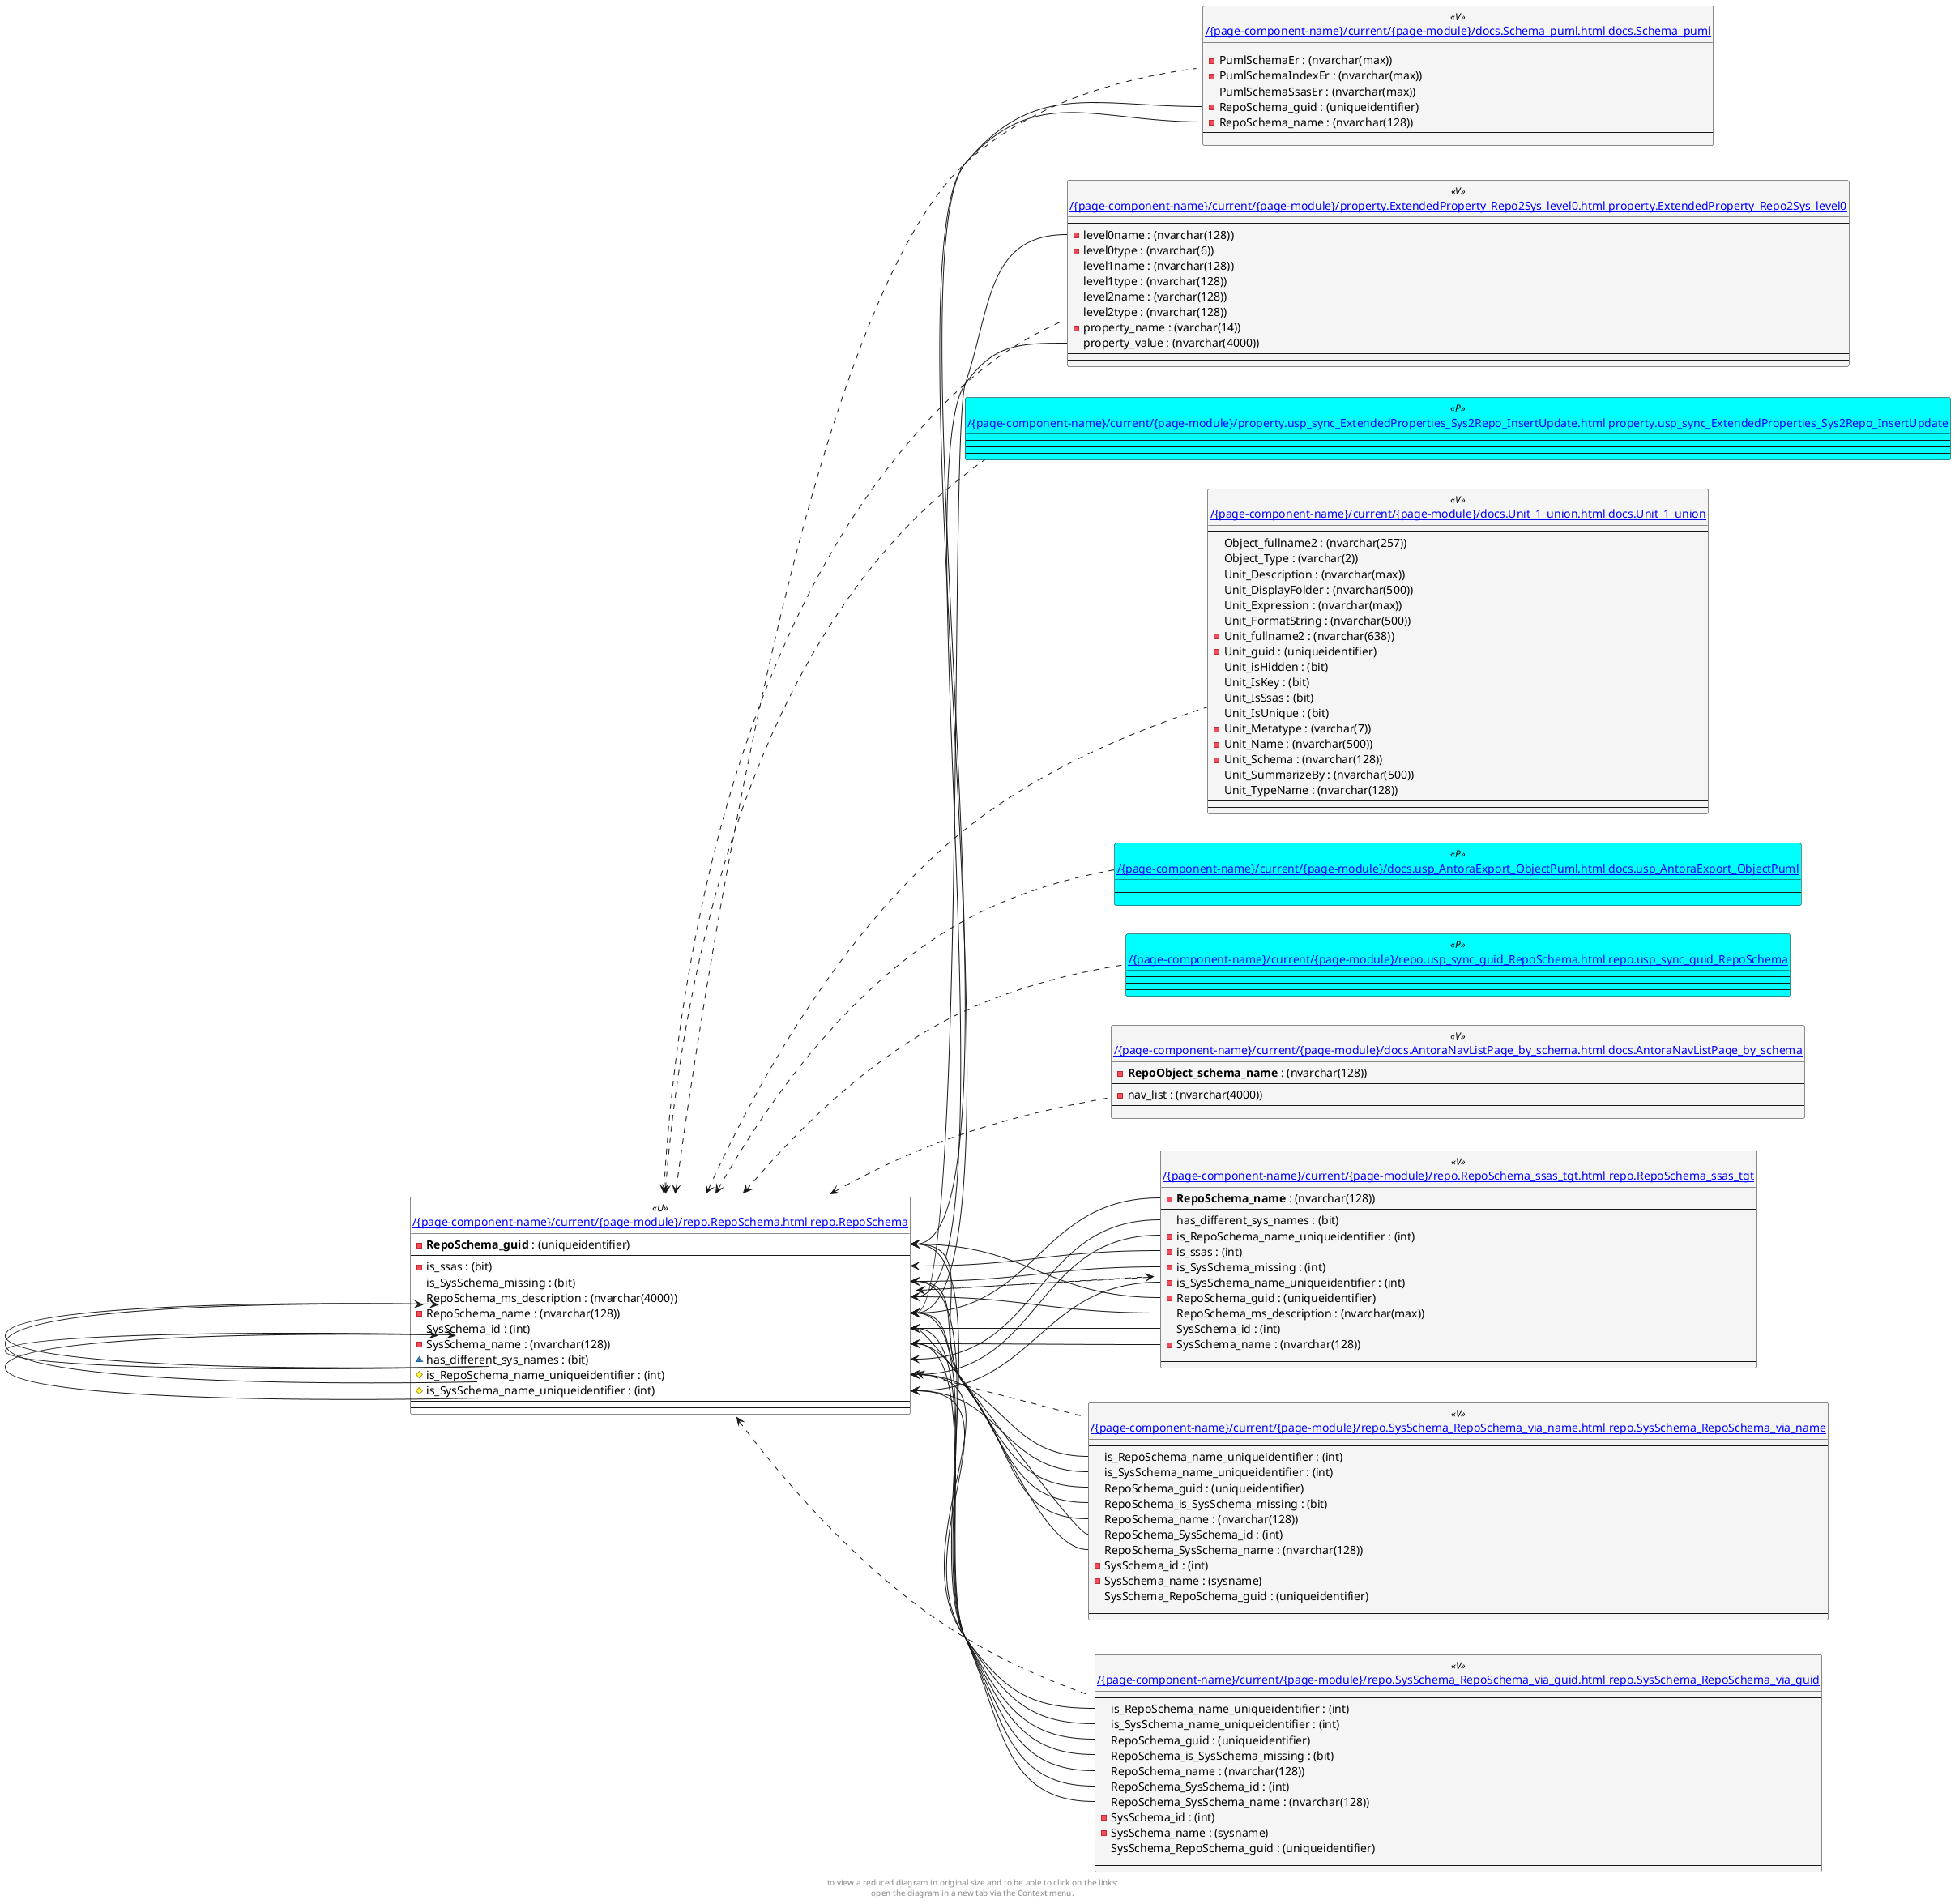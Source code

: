 @startuml
left to right direction
'top to bottom direction
hide circle
'avoide "." issues:
set namespaceSeparator none


skinparam class {
  BackgroundColor White
  BackgroundColor<<FN>> Yellow
  BackgroundColor<<FS>> Yellow
  BackgroundColor<<FT>> LightGray
  BackgroundColor<<IF>> Yellow
  BackgroundColor<<IS>> Yellow
  BackgroundColor<<P>> Aqua
  BackgroundColor<<PC>> Aqua
  BackgroundColor<<SN>> Yellow
  BackgroundColor<<SO>> SlateBlue
  BackgroundColor<<TF>> LightGray
  BackgroundColor<<TR>> Tomato
  BackgroundColor<<U>> White
  BackgroundColor<<V>> WhiteSmoke
  BackgroundColor<<X>> Aqua
}


entity "[[{site-url}/{page-component-name}/current/{page-module}/docs.AntoraNavListPage_by_schema.html docs.AntoraNavListPage_by_schema]]" as docs.AntoraNavListPage_by_schema << V >> {
  - **RepoObject_schema_name** : (nvarchar(128))
  --
  - nav_list : (nvarchar(4000))
  --
  --
}

entity "[[{site-url}/{page-component-name}/current/{page-module}/docs.Schema_puml.html docs.Schema_puml]]" as docs.Schema_puml << V >> {
  --
  - PumlSchemaEr : (nvarchar(max))
  - PumlSchemaIndexEr : (nvarchar(max))
  PumlSchemaSsasEr : (nvarchar(max))
  - RepoSchema_guid : (uniqueidentifier)
  - RepoSchema_name : (nvarchar(128))
  --
  --
}

entity "[[{site-url}/{page-component-name}/current/{page-module}/docs.Unit_1_union.html docs.Unit_1_union]]" as docs.Unit_1_union << V >> {
  --
  Object_fullname2 : (nvarchar(257))
  Object_Type : (varchar(2))
  Unit_Description : (nvarchar(max))
  Unit_DisplayFolder : (nvarchar(500))
  Unit_Expression : (nvarchar(max))
  Unit_FormatString : (nvarchar(500))
  - Unit_fullname2 : (nvarchar(638))
  - Unit_guid : (uniqueidentifier)
  Unit_isHidden : (bit)
  Unit_IsKey : (bit)
  Unit_IsSsas : (bit)
  Unit_IsUnique : (bit)
  - Unit_Metatype : (varchar(7))
  - Unit_Name : (nvarchar(500))
  - Unit_Schema : (nvarchar(128))
  Unit_SummarizeBy : (nvarchar(500))
  Unit_TypeName : (nvarchar(128))
  --
  --
}

entity "[[{site-url}/{page-component-name}/current/{page-module}/docs.usp_AntoraExport_ObjectPuml.html docs.usp_AntoraExport_ObjectPuml]]" as docs.usp_AntoraExport_ObjectPuml << P >> {
  --
  --
  --
}

entity "[[{site-url}/{page-component-name}/current/{page-module}/property.ExtendedProperty_Repo2Sys_level0.html property.ExtendedProperty_Repo2Sys_level0]]" as property.ExtendedProperty_Repo2Sys_level0 << V >> {
  --
  - level0name : (nvarchar(128))
  - level0type : (nvarchar(6))
  level1name : (nvarchar(128))
  level1type : (nvarchar(128))
  level2name : (varchar(128))
  level2type : (nvarchar(128))
  - property_name : (varchar(14))
  property_value : (nvarchar(4000))
  --
  --
}

entity "[[{site-url}/{page-component-name}/current/{page-module}/property.usp_sync_ExtendedProperties_Sys2Repo_InsertUpdate.html property.usp_sync_ExtendedProperties_Sys2Repo_InsertUpdate]]" as property.usp_sync_ExtendedProperties_Sys2Repo_InsertUpdate << P >> {
  --
  --
  --
}

entity "[[{site-url}/{page-component-name}/current/{page-module}/repo.RepoSchema.html repo.RepoSchema]]" as repo.RepoSchema << U >> {
  - **RepoSchema_guid** : (uniqueidentifier)
  --
  - is_ssas : (bit)
  is_SysSchema_missing : (bit)
  RepoSchema_ms_description : (nvarchar(4000))
  - RepoSchema_name : (nvarchar(128))
  SysSchema_id : (int)
  - SysSchema_name : (nvarchar(128))
  ~ has_different_sys_names : (bit)
  # is_RepoSchema_name_uniqueidentifier : (int)
  # is_SysSchema_name_uniqueidentifier : (int)
  --
  --
}

entity "[[{site-url}/{page-component-name}/current/{page-module}/repo.RepoSchema_ssas_tgt.html repo.RepoSchema_ssas_tgt]]" as repo.RepoSchema_ssas_tgt << V >> {
  - **RepoSchema_name** : (nvarchar(128))
  --
  has_different_sys_names : (bit)
  - is_RepoSchema_name_uniqueidentifier : (int)
  - is_ssas : (int)
  - is_SysSchema_missing : (int)
  - is_SysSchema_name_uniqueidentifier : (int)
  - RepoSchema_guid : (uniqueidentifier)
  RepoSchema_ms_description : (nvarchar(max))
  SysSchema_id : (int)
  - SysSchema_name : (nvarchar(128))
  --
  --
}

entity "[[{site-url}/{page-component-name}/current/{page-module}/repo.SysSchema_RepoSchema_via_guid.html repo.SysSchema_RepoSchema_via_guid]]" as repo.SysSchema_RepoSchema_via_guid << V >> {
  --
  is_RepoSchema_name_uniqueidentifier : (int)
  is_SysSchema_name_uniqueidentifier : (int)
  RepoSchema_guid : (uniqueidentifier)
  RepoSchema_is_SysSchema_missing : (bit)
  RepoSchema_name : (nvarchar(128))
  RepoSchema_SysSchema_id : (int)
  RepoSchema_SysSchema_name : (nvarchar(128))
  - SysSchema_id : (int)
  - SysSchema_name : (sysname)
  SysSchema_RepoSchema_guid : (uniqueidentifier)
  --
  --
}

entity "[[{site-url}/{page-component-name}/current/{page-module}/repo.SysSchema_RepoSchema_via_name.html repo.SysSchema_RepoSchema_via_name]]" as repo.SysSchema_RepoSchema_via_name << V >> {
  --
  is_RepoSchema_name_uniqueidentifier : (int)
  is_SysSchema_name_uniqueidentifier : (int)
  RepoSchema_guid : (uniqueidentifier)
  RepoSchema_is_SysSchema_missing : (bit)
  RepoSchema_name : (nvarchar(128))
  RepoSchema_SysSchema_id : (int)
  RepoSchema_SysSchema_name : (nvarchar(128))
  - SysSchema_id : (int)
  - SysSchema_name : (sysname)
  SysSchema_RepoSchema_guid : (uniqueidentifier)
  --
  --
}

entity "[[{site-url}/{page-component-name}/current/{page-module}/repo.usp_sync_guid_RepoSchema.html repo.usp_sync_guid_RepoSchema]]" as repo.usp_sync_guid_RepoSchema << P >> {
  --
  --
  --
}

repo.RepoSchema <.. property.usp_sync_ExtendedProperties_Sys2Repo_InsertUpdate
repo.RepoSchema <.. docs.AntoraNavListPage_by_schema
repo.RepoSchema <.. repo.SysSchema_RepoSchema_via_guid
repo.RepoSchema <.. docs.usp_AntoraExport_ObjectPuml
repo.RepoSchema <.. repo.SysSchema_RepoSchema_via_name
repo.RepoSchema <.. repo.usp_sync_guid_RepoSchema
repo.RepoSchema <.. property.ExtendedProperty_Repo2Sys_level0
repo.RepoSchema <.. repo.RepoSchema_ssas_tgt
repo.RepoSchema <.. docs.Schema_puml
repo.RepoSchema <.. docs.Unit_1_union
repo.RepoSchema_ssas_tgt <.. repo.RepoSchema
repo.RepoSchema::has_different_sys_names <-- repo.RepoSchema_ssas_tgt::has_different_sys_names
repo.RepoSchema::is_RepoSchema_name_uniqueidentifier <-- repo.SysSchema_RepoSchema_via_guid::is_RepoSchema_name_uniqueidentifier
repo.RepoSchema::is_RepoSchema_name_uniqueidentifier <-- repo.SysSchema_RepoSchema_via_name::is_RepoSchema_name_uniqueidentifier
repo.RepoSchema::is_RepoSchema_name_uniqueidentifier <-- repo.RepoSchema_ssas_tgt::is_RepoSchema_name_uniqueidentifier
repo.RepoSchema::is_ssas <-- repo.RepoSchema_ssas_tgt::is_ssas
repo.RepoSchema::is_SysSchema_missing <-- repo.SysSchema_RepoSchema_via_guid::RepoSchema_is_SysSchema_missing
repo.RepoSchema::is_SysSchema_missing <-- repo.SysSchema_RepoSchema_via_name::RepoSchema_is_SysSchema_missing
repo.RepoSchema::is_SysSchema_missing <-- repo.RepoSchema_ssas_tgt::is_SysSchema_missing
repo.RepoSchema::is_SysSchema_name_uniqueidentifier <-- repo.SysSchema_RepoSchema_via_guid::is_SysSchema_name_uniqueidentifier
repo.RepoSchema::is_SysSchema_name_uniqueidentifier <-- repo.SysSchema_RepoSchema_via_name::is_SysSchema_name_uniqueidentifier
repo.RepoSchema::is_SysSchema_name_uniqueidentifier <-- repo.RepoSchema_ssas_tgt::is_SysSchema_name_uniqueidentifier
repo.RepoSchema::RepoSchema_guid <-- repo.SysSchema_RepoSchema_via_guid::RepoSchema_guid
repo.RepoSchema::RepoSchema_guid <-- repo.SysSchema_RepoSchema_via_name::RepoSchema_guid
repo.RepoSchema::RepoSchema_guid <-- repo.RepoSchema_ssas_tgt::RepoSchema_guid
repo.RepoSchema::RepoSchema_guid <-- docs.Schema_puml::RepoSchema_guid
repo.RepoSchema::RepoSchema_ms_description <-- property.ExtendedProperty_Repo2Sys_level0::property_value
repo.RepoSchema::RepoSchema_ms_description <-- repo.RepoSchema_ssas_tgt::RepoSchema_ms_description
repo.RepoSchema::RepoSchema_name <-- repo.RepoSchema::has_different_sys_names
repo.RepoSchema::RepoSchema_name <-- repo.RepoSchema::is_RepoSchema_name_uniqueidentifier
repo.RepoSchema::RepoSchema_name <-- repo.SysSchema_RepoSchema_via_guid::RepoSchema_name
repo.RepoSchema::RepoSchema_name <-- repo.SysSchema_RepoSchema_via_name::RepoSchema_name
repo.RepoSchema::RepoSchema_name <-- property.ExtendedProperty_Repo2Sys_level0::level0name
repo.RepoSchema::RepoSchema_name <-- repo.RepoSchema_ssas_tgt::RepoSchema_name
repo.RepoSchema::RepoSchema_name <-- docs.Schema_puml::RepoSchema_name
repo.RepoSchema::SysSchema_id <-- repo.SysSchema_RepoSchema_via_guid::RepoSchema_SysSchema_id
repo.RepoSchema::SysSchema_id <-- repo.SysSchema_RepoSchema_via_name::RepoSchema_SysSchema_id
repo.RepoSchema::SysSchema_id <-- repo.RepoSchema_ssas_tgt::SysSchema_id
repo.RepoSchema::SysSchema_name <-- repo.RepoSchema::has_different_sys_names
repo.RepoSchema::SysSchema_name <-- repo.RepoSchema::is_SysSchema_name_uniqueidentifier
repo.RepoSchema::SysSchema_name <-- repo.SysSchema_RepoSchema_via_guid::RepoSchema_SysSchema_name
repo.RepoSchema::SysSchema_name <-- repo.SysSchema_RepoSchema_via_name::RepoSchema_SysSchema_name
repo.RepoSchema::SysSchema_name <-- repo.RepoSchema_ssas_tgt::SysSchema_name
footer
to view a reduced diagram in original size and to be able to click on the links:
open the diagram in a new tab via the Context menu.
end footer

@enduml

